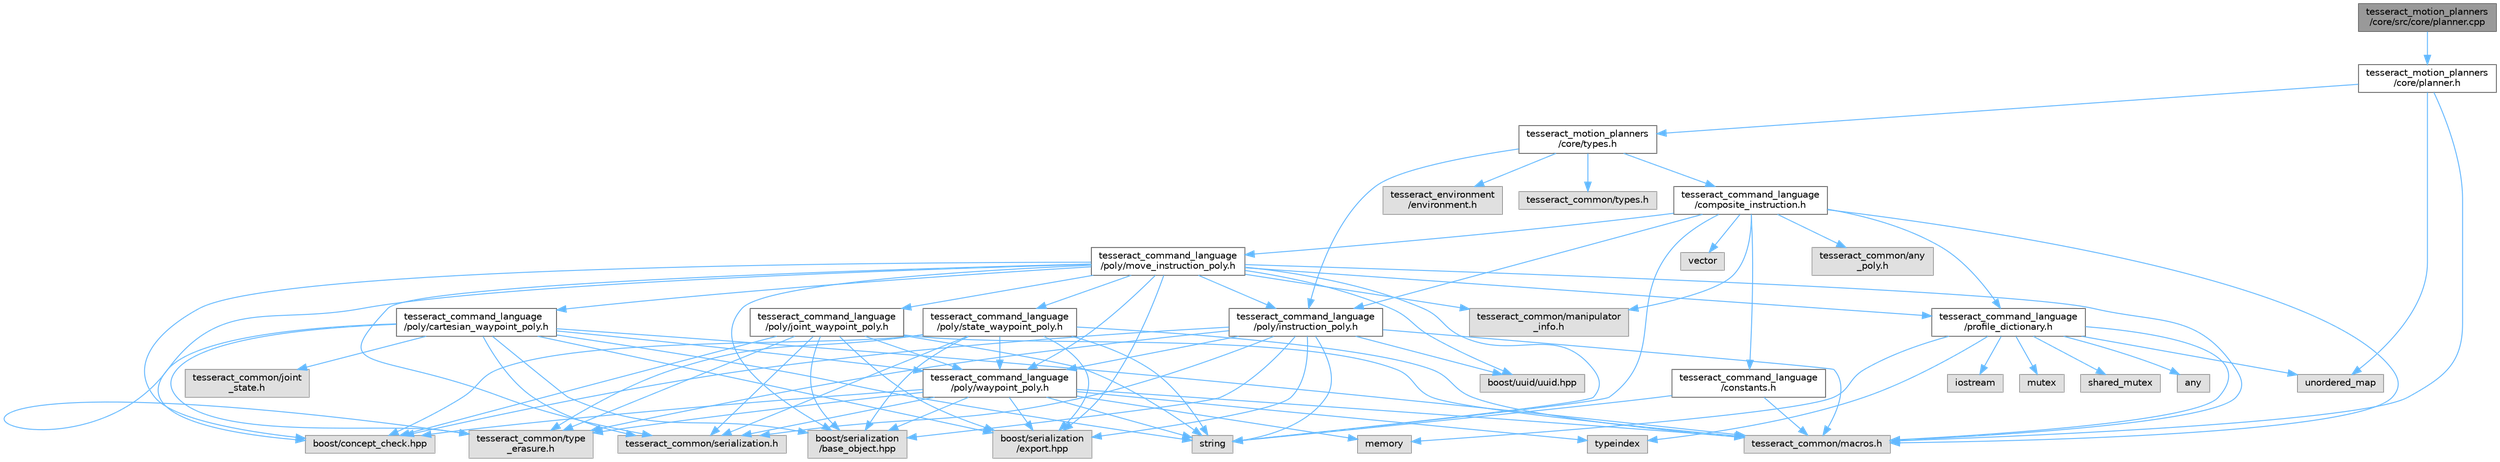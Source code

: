 digraph "tesseract_motion_planners/core/src/core/planner.cpp"
{
 // LATEX_PDF_SIZE
  bgcolor="transparent";
  edge [fontname=Helvetica,fontsize=10,labelfontname=Helvetica,labelfontsize=10];
  node [fontname=Helvetica,fontsize=10,shape=box,height=0.2,width=0.4];
  Node1 [label="tesseract_motion_planners\l/core/src/core/planner.cpp",height=0.2,width=0.4,color="gray40", fillcolor="grey60", style="filled", fontcolor="black",tooltip="Planner Interface Class."];
  Node1 -> Node2 [color="steelblue1",style="solid"];
  Node2 [label="tesseract_motion_planners\l/core/planner.h",height=0.2,width=0.4,color="grey40", fillcolor="white", style="filled",URL="$d7/d8c/planner_8h.html",tooltip="Planner Interface Class."];
  Node2 -> Node3 [color="steelblue1",style="solid"];
  Node3 [label="tesseract_common/macros.h",height=0.2,width=0.4,color="grey60", fillcolor="#E0E0E0", style="filled",tooltip=" "];
  Node2 -> Node4 [color="steelblue1",style="solid"];
  Node4 [label="unordered_map",height=0.2,width=0.4,color="grey60", fillcolor="#E0E0E0", style="filled",tooltip=" "];
  Node2 -> Node5 [color="steelblue1",style="solid"];
  Node5 [label="tesseract_motion_planners\l/core/types.h",height=0.2,width=0.4,color="grey40", fillcolor="white", style="filled",URL="$d1/d6d/tesseract__motion__planners_2core_2include_2tesseract__motion__planners_2core_2types_8h.html",tooltip=" "];
  Node5 -> Node6 [color="steelblue1",style="solid"];
  Node6 [label="tesseract_environment\l/environment.h",height=0.2,width=0.4,color="grey60", fillcolor="#E0E0E0", style="filled",tooltip=" "];
  Node5 -> Node7 [color="steelblue1",style="solid"];
  Node7 [label="tesseract_common/types.h",height=0.2,width=0.4,color="grey60", fillcolor="#E0E0E0", style="filled",tooltip=" "];
  Node5 -> Node8 [color="steelblue1",style="solid"];
  Node8 [label="tesseract_command_language\l/poly/instruction_poly.h",height=0.2,width=0.4,color="grey40", fillcolor="white", style="filled",URL="$d1/db1/instruction__poly_8h.html",tooltip=" "];
  Node8 -> Node3 [color="steelblue1",style="solid"];
  Node8 -> Node9 [color="steelblue1",style="solid"];
  Node9 [label="string",height=0.2,width=0.4,color="grey60", fillcolor="#E0E0E0", style="filled",tooltip=" "];
  Node8 -> Node10 [color="steelblue1",style="solid"];
  Node10 [label="boost/serialization\l/base_object.hpp",height=0.2,width=0.4,color="grey60", fillcolor="#E0E0E0", style="filled",tooltip=" "];
  Node8 -> Node11 [color="steelblue1",style="solid"];
  Node11 [label="boost/serialization\l/export.hpp",height=0.2,width=0.4,color="grey60", fillcolor="#E0E0E0", style="filled",tooltip=" "];
  Node8 -> Node12 [color="steelblue1",style="solid"];
  Node12 [label="boost/concept_check.hpp",height=0.2,width=0.4,color="grey60", fillcolor="#E0E0E0", style="filled",tooltip=" "];
  Node8 -> Node13 [color="steelblue1",style="solid"];
  Node13 [label="boost/uuid/uuid.hpp",height=0.2,width=0.4,color="grey60", fillcolor="#E0E0E0", style="filled",tooltip=" "];
  Node8 -> Node14 [color="steelblue1",style="solid"];
  Node14 [label="tesseract_command_language\l/poly/waypoint_poly.h",height=0.2,width=0.4,color="grey40", fillcolor="white", style="filled",URL="$d3/dc4/waypoint__poly_8h.html",tooltip=" "];
  Node14 -> Node3 [color="steelblue1",style="solid"];
  Node14 -> Node15 [color="steelblue1",style="solid"];
  Node15 [label="memory",height=0.2,width=0.4,color="grey60", fillcolor="#E0E0E0", style="filled",tooltip=" "];
  Node14 -> Node9 [color="steelblue1",style="solid"];
  Node14 -> Node16 [color="steelblue1",style="solid"];
  Node16 [label="typeindex",height=0.2,width=0.4,color="grey60", fillcolor="#E0E0E0", style="filled",tooltip=" "];
  Node14 -> Node10 [color="steelblue1",style="solid"];
  Node14 -> Node11 [color="steelblue1",style="solid"];
  Node14 -> Node12 [color="steelblue1",style="solid"];
  Node14 -> Node17 [color="steelblue1",style="solid"];
  Node17 [label="tesseract_common/serialization.h",height=0.2,width=0.4,color="grey60", fillcolor="#E0E0E0", style="filled",tooltip=" "];
  Node14 -> Node18 [color="steelblue1",style="solid"];
  Node18 [label="tesseract_common/type\l_erasure.h",height=0.2,width=0.4,color="grey60", fillcolor="#E0E0E0", style="filled",tooltip=" "];
  Node8 -> Node17 [color="steelblue1",style="solid"];
  Node8 -> Node18 [color="steelblue1",style="solid"];
  Node5 -> Node19 [color="steelblue1",style="solid"];
  Node19 [label="tesseract_command_language\l/composite_instruction.h",height=0.2,width=0.4,color="grey40", fillcolor="white", style="filled",URL="$d5/df7/composite__instruction_8h.html",tooltip=" "];
  Node19 -> Node3 [color="steelblue1",style="solid"];
  Node19 -> Node20 [color="steelblue1",style="solid"];
  Node20 [label="vector",height=0.2,width=0.4,color="grey60", fillcolor="#E0E0E0", style="filled",tooltip=" "];
  Node19 -> Node9 [color="steelblue1",style="solid"];
  Node19 -> Node8 [color="steelblue1",style="solid"];
  Node19 -> Node21 [color="steelblue1",style="solid"];
  Node21 [label="tesseract_command_language\l/poly/move_instruction_poly.h",height=0.2,width=0.4,color="grey40", fillcolor="white", style="filled",URL="$dc/df1/move__instruction__poly_8h.html",tooltip="The move instruction interface."];
  Node21 -> Node3 [color="steelblue1",style="solid"];
  Node21 -> Node9 [color="steelblue1",style="solid"];
  Node21 -> Node10 [color="steelblue1",style="solid"];
  Node21 -> Node11 [color="steelblue1",style="solid"];
  Node21 -> Node12 [color="steelblue1",style="solid"];
  Node21 -> Node13 [color="steelblue1",style="solid"];
  Node21 -> Node8 [color="steelblue1",style="solid"];
  Node21 -> Node22 [color="steelblue1",style="solid"];
  Node22 [label="tesseract_command_language\l/poly/cartesian_waypoint_poly.h",height=0.2,width=0.4,color="grey40", fillcolor="white", style="filled",URL="$d7/df9/cartesian__waypoint__poly_8h.html",tooltip="The cartesian waypoint interface."];
  Node22 -> Node3 [color="steelblue1",style="solid"];
  Node22 -> Node9 [color="steelblue1",style="solid"];
  Node22 -> Node10 [color="steelblue1",style="solid"];
  Node22 -> Node11 [color="steelblue1",style="solid"];
  Node22 -> Node12 [color="steelblue1",style="solid"];
  Node22 -> Node14 [color="steelblue1",style="solid"];
  Node22 -> Node23 [color="steelblue1",style="solid"];
  Node23 [label="tesseract_common/joint\l_state.h",height=0.2,width=0.4,color="grey60", fillcolor="#E0E0E0", style="filled",tooltip=" "];
  Node22 -> Node17 [color="steelblue1",style="solid"];
  Node22 -> Node18 [color="steelblue1",style="solid"];
  Node21 -> Node24 [color="steelblue1",style="solid"];
  Node24 [label="tesseract_command_language\l/poly/joint_waypoint_poly.h",height=0.2,width=0.4,color="grey40", fillcolor="white", style="filled",URL="$d1/d66/joint__waypoint__poly_8h.html",tooltip="The joint waypoint interface."];
  Node24 -> Node3 [color="steelblue1",style="solid"];
  Node24 -> Node9 [color="steelblue1",style="solid"];
  Node24 -> Node10 [color="steelblue1",style="solid"];
  Node24 -> Node11 [color="steelblue1",style="solid"];
  Node24 -> Node12 [color="steelblue1",style="solid"];
  Node24 -> Node14 [color="steelblue1",style="solid"];
  Node24 -> Node17 [color="steelblue1",style="solid"];
  Node24 -> Node18 [color="steelblue1",style="solid"];
  Node21 -> Node25 [color="steelblue1",style="solid"];
  Node25 [label="tesseract_command_language\l/poly/state_waypoint_poly.h",height=0.2,width=0.4,color="grey40", fillcolor="white", style="filled",URL="$d7/d22/state__waypoint__poly_8h.html",tooltip="The state waypoint interface."];
  Node25 -> Node3 [color="steelblue1",style="solid"];
  Node25 -> Node9 [color="steelblue1",style="solid"];
  Node25 -> Node10 [color="steelblue1",style="solid"];
  Node25 -> Node11 [color="steelblue1",style="solid"];
  Node25 -> Node12 [color="steelblue1",style="solid"];
  Node25 -> Node14 [color="steelblue1",style="solid"];
  Node25 -> Node17 [color="steelblue1",style="solid"];
  Node25 -> Node18 [color="steelblue1",style="solid"];
  Node21 -> Node14 [color="steelblue1",style="solid"];
  Node21 -> Node26 [color="steelblue1",style="solid"];
  Node26 [label="tesseract_command_language\l/profile_dictionary.h",height=0.2,width=0.4,color="grey40", fillcolor="white", style="filled",URL="$dd/dd6/profile__dictionary_8h.html",tooltip="This is a profile dictionary for storing all profiles."];
  Node26 -> Node3 [color="steelblue1",style="solid"];
  Node26 -> Node27 [color="steelblue1",style="solid"];
  Node27 [label="any",height=0.2,width=0.4,color="grey60", fillcolor="#E0E0E0", style="filled",tooltip=" "];
  Node26 -> Node28 [color="steelblue1",style="solid"];
  Node28 [label="iostream",height=0.2,width=0.4,color="grey60", fillcolor="#E0E0E0", style="filled",tooltip=" "];
  Node26 -> Node16 [color="steelblue1",style="solid"];
  Node26 -> Node4 [color="steelblue1",style="solid"];
  Node26 -> Node15 [color="steelblue1",style="solid"];
  Node26 -> Node29 [color="steelblue1",style="solid"];
  Node29 [label="mutex",height=0.2,width=0.4,color="grey60", fillcolor="#E0E0E0", style="filled",tooltip=" "];
  Node26 -> Node30 [color="steelblue1",style="solid"];
  Node30 [label="shared_mutex",height=0.2,width=0.4,color="grey60", fillcolor="#E0E0E0", style="filled",tooltip=" "];
  Node21 -> Node31 [color="steelblue1",style="solid"];
  Node31 [label="tesseract_common/manipulator\l_info.h",height=0.2,width=0.4,color="grey60", fillcolor="#E0E0E0", style="filled",tooltip=" "];
  Node21 -> Node17 [color="steelblue1",style="solid"];
  Node21 -> Node18 [color="steelblue1",style="solid"];
  Node19 -> Node32 [color="steelblue1",style="solid"];
  Node32 [label="tesseract_command_language\l/constants.h",height=0.2,width=0.4,color="grey40", fillcolor="white", style="filled",URL="$d2/d6f/constants_8h.html",tooltip="Containst Tesseract Command Language constants."];
  Node32 -> Node3 [color="steelblue1",style="solid"];
  Node32 -> Node9 [color="steelblue1",style="solid"];
  Node19 -> Node26 [color="steelblue1",style="solid"];
  Node19 -> Node31 [color="steelblue1",style="solid"];
  Node19 -> Node33 [color="steelblue1",style="solid"];
  Node33 [label="tesseract_common/any\l_poly.h",height=0.2,width=0.4,color="grey60", fillcolor="#E0E0E0", style="filled",tooltip=" "];
}
